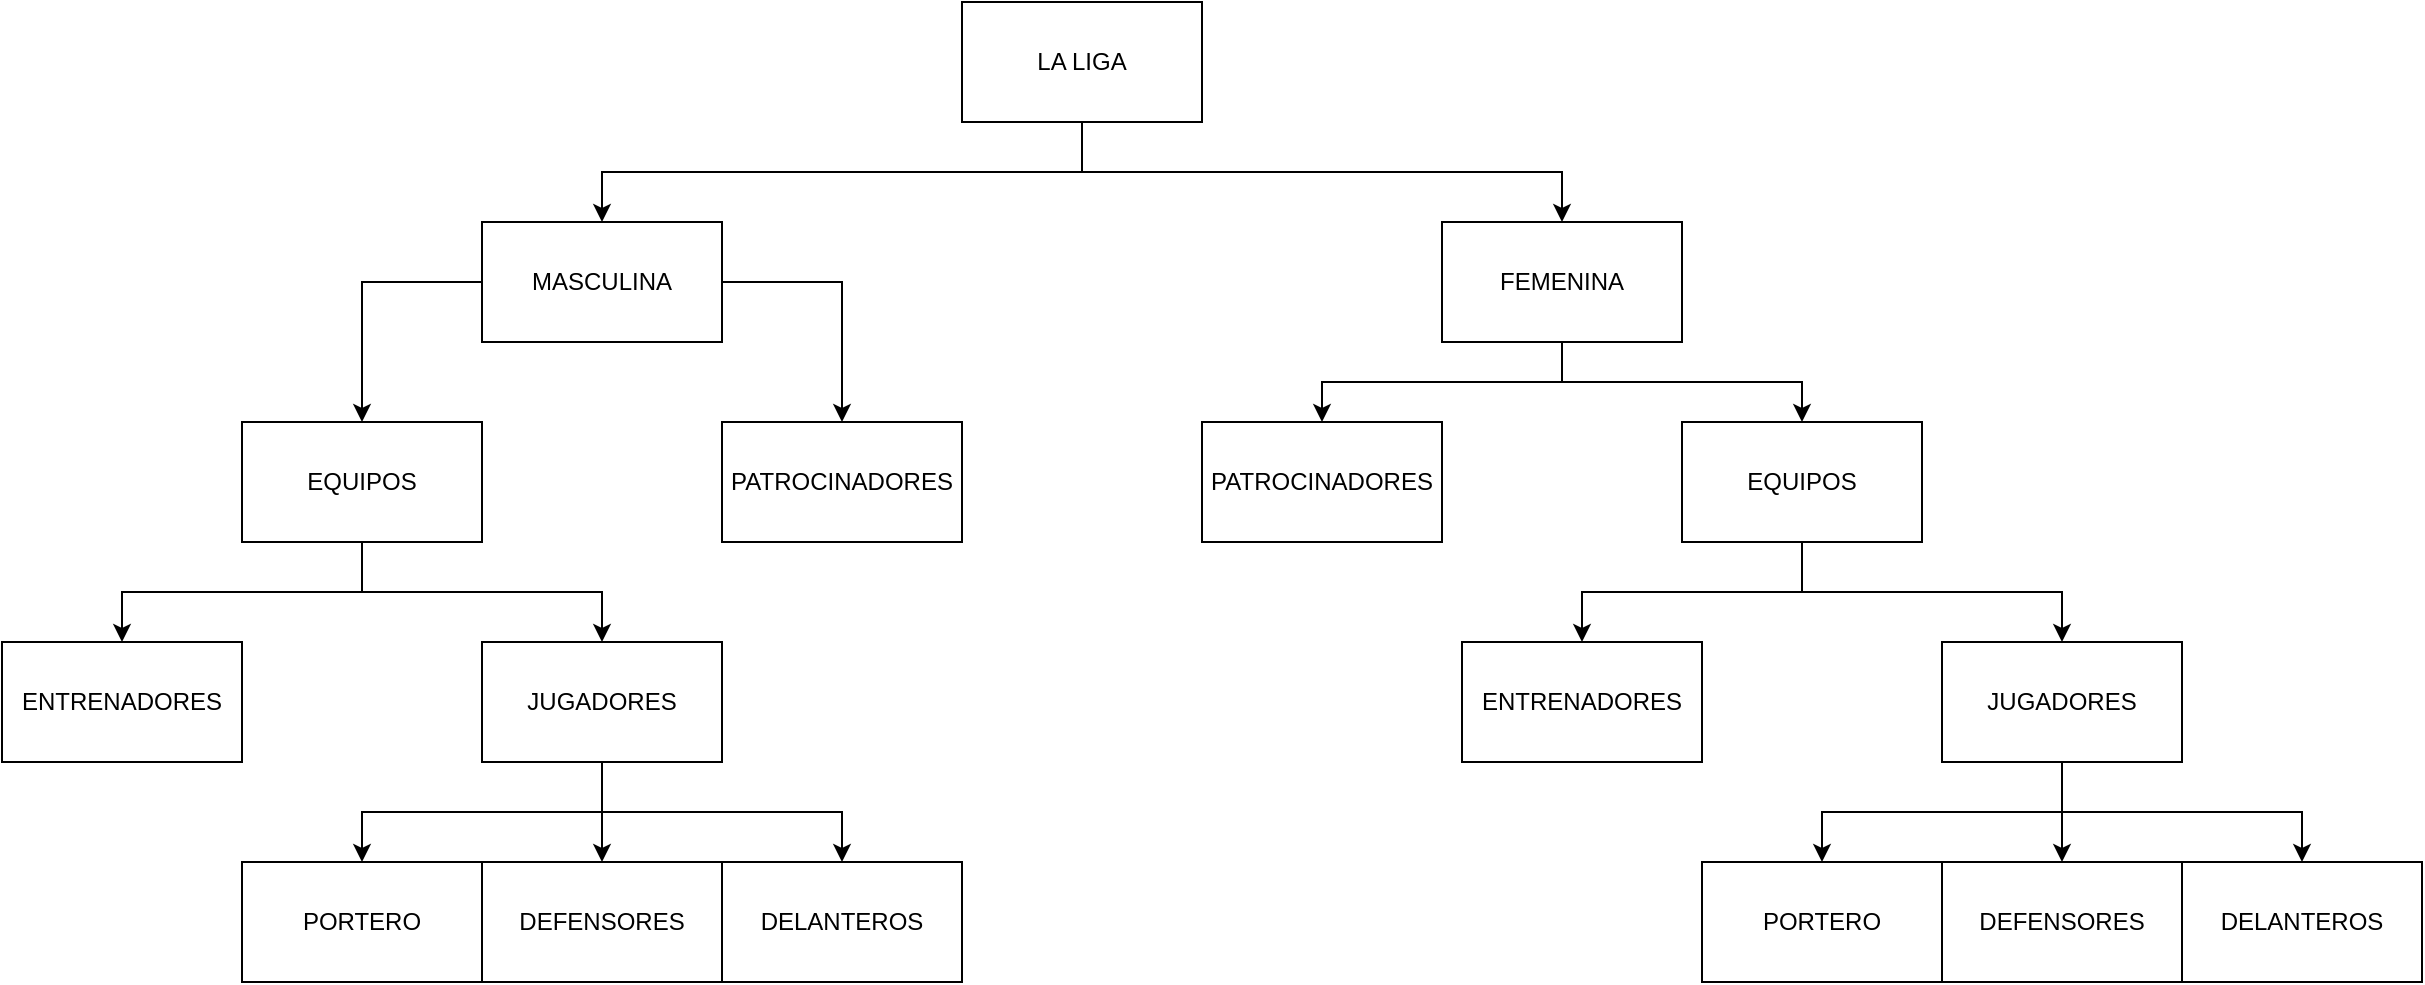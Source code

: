 <mxfile version="22.0.0" type="github">
  <diagram name="Page-1" id="UAuCBKq5VFrk-jm5fiol">
    <mxGraphModel dx="1877" dy="566" grid="1" gridSize="10" guides="1" tooltips="1" connect="1" arrows="1" fold="1" page="1" pageScale="1" pageWidth="827" pageHeight="1169" math="0" shadow="0">
      <root>
        <mxCell id="0" />
        <mxCell id="1" parent="0" />
        <mxCell id="ScGbJSlurd-3eRrMIKOI-17" style="edgeStyle=orthogonalEdgeStyle;rounded=0;orthogonalLoop=1;jettySize=auto;html=1;exitX=0.5;exitY=1;exitDx=0;exitDy=0;entryX=0.5;entryY=0;entryDx=0;entryDy=0;" edge="1" parent="1" source="ScGbJSlurd-3eRrMIKOI-1" target="ScGbJSlurd-3eRrMIKOI-2">
          <mxGeometry relative="1" as="geometry" />
        </mxCell>
        <mxCell id="ScGbJSlurd-3eRrMIKOI-18" style="edgeStyle=orthogonalEdgeStyle;rounded=0;orthogonalLoop=1;jettySize=auto;html=1;exitX=0.5;exitY=1;exitDx=0;exitDy=0;" edge="1" parent="1" source="ScGbJSlurd-3eRrMIKOI-1" target="ScGbJSlurd-3eRrMIKOI-3">
          <mxGeometry relative="1" as="geometry" />
        </mxCell>
        <mxCell id="ScGbJSlurd-3eRrMIKOI-1" value="LA LIGA" style="whiteSpace=wrap;html=1;" vertex="1" parent="1">
          <mxGeometry x="240" y="40" width="120" height="60" as="geometry" />
        </mxCell>
        <mxCell id="ScGbJSlurd-3eRrMIKOI-11" style="edgeStyle=orthogonalEdgeStyle;rounded=0;orthogonalLoop=1;jettySize=auto;html=1;exitX=1;exitY=0.5;exitDx=0;exitDy=0;" edge="1" parent="1" source="ScGbJSlurd-3eRrMIKOI-2" target="ScGbJSlurd-3eRrMIKOI-5">
          <mxGeometry relative="1" as="geometry" />
        </mxCell>
        <mxCell id="ScGbJSlurd-3eRrMIKOI-12" style="edgeStyle=orthogonalEdgeStyle;rounded=0;orthogonalLoop=1;jettySize=auto;html=1;exitX=0;exitY=0.5;exitDx=0;exitDy=0;entryX=0.5;entryY=0;entryDx=0;entryDy=0;" edge="1" parent="1" source="ScGbJSlurd-3eRrMIKOI-2" target="ScGbJSlurd-3eRrMIKOI-4">
          <mxGeometry relative="1" as="geometry" />
        </mxCell>
        <mxCell id="ScGbJSlurd-3eRrMIKOI-2" value="MASCULINA" style="whiteSpace=wrap;html=1;" vertex="1" parent="1">
          <mxGeometry y="150" width="120" height="60" as="geometry" />
        </mxCell>
        <mxCell id="ScGbJSlurd-3eRrMIKOI-19" style="edgeStyle=orthogonalEdgeStyle;rounded=0;orthogonalLoop=1;jettySize=auto;html=1;exitX=0.5;exitY=1;exitDx=0;exitDy=0;" edge="1" parent="1" source="ScGbJSlurd-3eRrMIKOI-3" target="ScGbJSlurd-3eRrMIKOI-7">
          <mxGeometry relative="1" as="geometry" />
        </mxCell>
        <mxCell id="ScGbJSlurd-3eRrMIKOI-20" style="edgeStyle=orthogonalEdgeStyle;rounded=0;orthogonalLoop=1;jettySize=auto;html=1;exitX=0.5;exitY=1;exitDx=0;exitDy=0;entryX=0.5;entryY=0;entryDx=0;entryDy=0;" edge="1" parent="1" source="ScGbJSlurd-3eRrMIKOI-3" target="ScGbJSlurd-3eRrMIKOI-6">
          <mxGeometry relative="1" as="geometry" />
        </mxCell>
        <mxCell id="ScGbJSlurd-3eRrMIKOI-3" value="FEMENINA" style="whiteSpace=wrap;html=1;" vertex="1" parent="1">
          <mxGeometry x="480" y="150" width="120" height="60" as="geometry" />
        </mxCell>
        <mxCell id="ScGbJSlurd-3eRrMIKOI-15" style="edgeStyle=orthogonalEdgeStyle;rounded=0;orthogonalLoop=1;jettySize=auto;html=1;exitX=0.5;exitY=1;exitDx=0;exitDy=0;entryX=0.5;entryY=0;entryDx=0;entryDy=0;" edge="1" parent="1" source="ScGbJSlurd-3eRrMIKOI-4" target="ScGbJSlurd-3eRrMIKOI-10">
          <mxGeometry relative="1" as="geometry" />
        </mxCell>
        <mxCell id="ScGbJSlurd-3eRrMIKOI-16" style="edgeStyle=orthogonalEdgeStyle;rounded=0;orthogonalLoop=1;jettySize=auto;html=1;exitX=0.5;exitY=1;exitDx=0;exitDy=0;" edge="1" parent="1" source="ScGbJSlurd-3eRrMIKOI-4" target="ScGbJSlurd-3eRrMIKOI-9">
          <mxGeometry relative="1" as="geometry" />
        </mxCell>
        <mxCell id="ScGbJSlurd-3eRrMIKOI-4" value="EQUIPOS" style="whiteSpace=wrap;html=1;" vertex="1" parent="1">
          <mxGeometry x="-120" y="250" width="120" height="60" as="geometry" />
        </mxCell>
        <mxCell id="ScGbJSlurd-3eRrMIKOI-5" value="PATROCINADORES" style="whiteSpace=wrap;html=1;" vertex="1" parent="1">
          <mxGeometry x="120" y="250" width="120" height="60" as="geometry" />
        </mxCell>
        <mxCell id="ScGbJSlurd-3eRrMIKOI-21" style="edgeStyle=orthogonalEdgeStyle;rounded=0;orthogonalLoop=1;jettySize=auto;html=1;exitX=0.5;exitY=1;exitDx=0;exitDy=0;entryX=0.5;entryY=0;entryDx=0;entryDy=0;" edge="1" parent="1" source="ScGbJSlurd-3eRrMIKOI-6" target="ScGbJSlurd-3eRrMIKOI-14">
          <mxGeometry relative="1" as="geometry" />
        </mxCell>
        <mxCell id="ScGbJSlurd-3eRrMIKOI-22" style="edgeStyle=orthogonalEdgeStyle;rounded=0;orthogonalLoop=1;jettySize=auto;html=1;exitX=0.5;exitY=1;exitDx=0;exitDy=0;" edge="1" parent="1" source="ScGbJSlurd-3eRrMIKOI-6" target="ScGbJSlurd-3eRrMIKOI-13">
          <mxGeometry relative="1" as="geometry" />
        </mxCell>
        <mxCell id="ScGbJSlurd-3eRrMIKOI-6" value="EQUIPOS" style="whiteSpace=wrap;html=1;" vertex="1" parent="1">
          <mxGeometry x="600" y="250" width="120" height="60" as="geometry" />
        </mxCell>
        <mxCell id="ScGbJSlurd-3eRrMIKOI-7" value="PATROCINADORES" style="whiteSpace=wrap;html=1;" vertex="1" parent="1">
          <mxGeometry x="360" y="250" width="120" height="60" as="geometry" />
        </mxCell>
        <mxCell id="ScGbJSlurd-3eRrMIKOI-26" style="edgeStyle=orthogonalEdgeStyle;rounded=0;orthogonalLoop=1;jettySize=auto;html=1;exitX=0.5;exitY=1;exitDx=0;exitDy=0;entryX=0.5;entryY=0;entryDx=0;entryDy=0;" edge="1" parent="1" source="ScGbJSlurd-3eRrMIKOI-9" target="ScGbJSlurd-3eRrMIKOI-24">
          <mxGeometry relative="1" as="geometry" />
        </mxCell>
        <mxCell id="ScGbJSlurd-3eRrMIKOI-27" style="edgeStyle=orthogonalEdgeStyle;rounded=0;orthogonalLoop=1;jettySize=auto;html=1;exitX=0.5;exitY=1;exitDx=0;exitDy=0;" edge="1" parent="1" source="ScGbJSlurd-3eRrMIKOI-9" target="ScGbJSlurd-3eRrMIKOI-25">
          <mxGeometry relative="1" as="geometry" />
        </mxCell>
        <mxCell id="ScGbJSlurd-3eRrMIKOI-28" style="edgeStyle=orthogonalEdgeStyle;rounded=0;orthogonalLoop=1;jettySize=auto;html=1;exitX=0.5;exitY=1;exitDx=0;exitDy=0;entryX=0.5;entryY=0;entryDx=0;entryDy=0;" edge="1" parent="1" source="ScGbJSlurd-3eRrMIKOI-9" target="ScGbJSlurd-3eRrMIKOI-23">
          <mxGeometry relative="1" as="geometry" />
        </mxCell>
        <mxCell id="ScGbJSlurd-3eRrMIKOI-9" value="JUGADORES" style="whiteSpace=wrap;html=1;" vertex="1" parent="1">
          <mxGeometry y="360" width="120" height="60" as="geometry" />
        </mxCell>
        <mxCell id="ScGbJSlurd-3eRrMIKOI-10" value="ENTRENADORES" style="whiteSpace=wrap;html=1;" vertex="1" parent="1">
          <mxGeometry x="-240" y="360" width="120" height="60" as="geometry" />
        </mxCell>
        <mxCell id="ScGbJSlurd-3eRrMIKOI-36" style="edgeStyle=orthogonalEdgeStyle;rounded=0;orthogonalLoop=1;jettySize=auto;html=1;exitX=0.5;exitY=1;exitDx=0;exitDy=0;" edge="1" parent="1" source="ScGbJSlurd-3eRrMIKOI-13" target="ScGbJSlurd-3eRrMIKOI-33">
          <mxGeometry relative="1" as="geometry" />
        </mxCell>
        <mxCell id="ScGbJSlurd-3eRrMIKOI-37" style="edgeStyle=orthogonalEdgeStyle;rounded=0;orthogonalLoop=1;jettySize=auto;html=1;exitX=0.5;exitY=1;exitDx=0;exitDy=0;entryX=0.5;entryY=0;entryDx=0;entryDy=0;" edge="1" parent="1" source="ScGbJSlurd-3eRrMIKOI-13" target="ScGbJSlurd-3eRrMIKOI-32">
          <mxGeometry relative="1" as="geometry" />
        </mxCell>
        <mxCell id="ScGbJSlurd-3eRrMIKOI-38" style="edgeStyle=orthogonalEdgeStyle;rounded=0;orthogonalLoop=1;jettySize=auto;html=1;exitX=0.5;exitY=1;exitDx=0;exitDy=0;" edge="1" parent="1" source="ScGbJSlurd-3eRrMIKOI-13" target="ScGbJSlurd-3eRrMIKOI-34">
          <mxGeometry relative="1" as="geometry" />
        </mxCell>
        <mxCell id="ScGbJSlurd-3eRrMIKOI-13" value="JUGADORES" style="whiteSpace=wrap;html=1;" vertex="1" parent="1">
          <mxGeometry x="730" y="360" width="120" height="60" as="geometry" />
        </mxCell>
        <mxCell id="ScGbJSlurd-3eRrMIKOI-14" value="ENTRENADORES" style="whiteSpace=wrap;html=1;" vertex="1" parent="1">
          <mxGeometry x="490" y="360" width="120" height="60" as="geometry" />
        </mxCell>
        <mxCell id="ScGbJSlurd-3eRrMIKOI-23" value="PORTERO" style="whiteSpace=wrap;html=1;" vertex="1" parent="1">
          <mxGeometry x="-120" y="470" width="120" height="60" as="geometry" />
        </mxCell>
        <mxCell id="ScGbJSlurd-3eRrMIKOI-24" value="DEFENSORES" style="whiteSpace=wrap;html=1;" vertex="1" parent="1">
          <mxGeometry y="470" width="120" height="60" as="geometry" />
        </mxCell>
        <mxCell id="ScGbJSlurd-3eRrMIKOI-25" value="DELANTEROS" style="whiteSpace=wrap;html=1;" vertex="1" parent="1">
          <mxGeometry x="120" y="470" width="120" height="60" as="geometry" />
        </mxCell>
        <mxCell id="ScGbJSlurd-3eRrMIKOI-32" value="PORTERO" style="whiteSpace=wrap;html=1;" vertex="1" parent="1">
          <mxGeometry x="610" y="470" width="120" height="60" as="geometry" />
        </mxCell>
        <mxCell id="ScGbJSlurd-3eRrMIKOI-33" value="DEFENSORES" style="whiteSpace=wrap;html=1;" vertex="1" parent="1">
          <mxGeometry x="730" y="470" width="120" height="60" as="geometry" />
        </mxCell>
        <mxCell id="ScGbJSlurd-3eRrMIKOI-34" value="DELANTEROS" style="whiteSpace=wrap;html=1;" vertex="1" parent="1">
          <mxGeometry x="850" y="470" width="120" height="60" as="geometry" />
        </mxCell>
      </root>
    </mxGraphModel>
  </diagram>
</mxfile>
